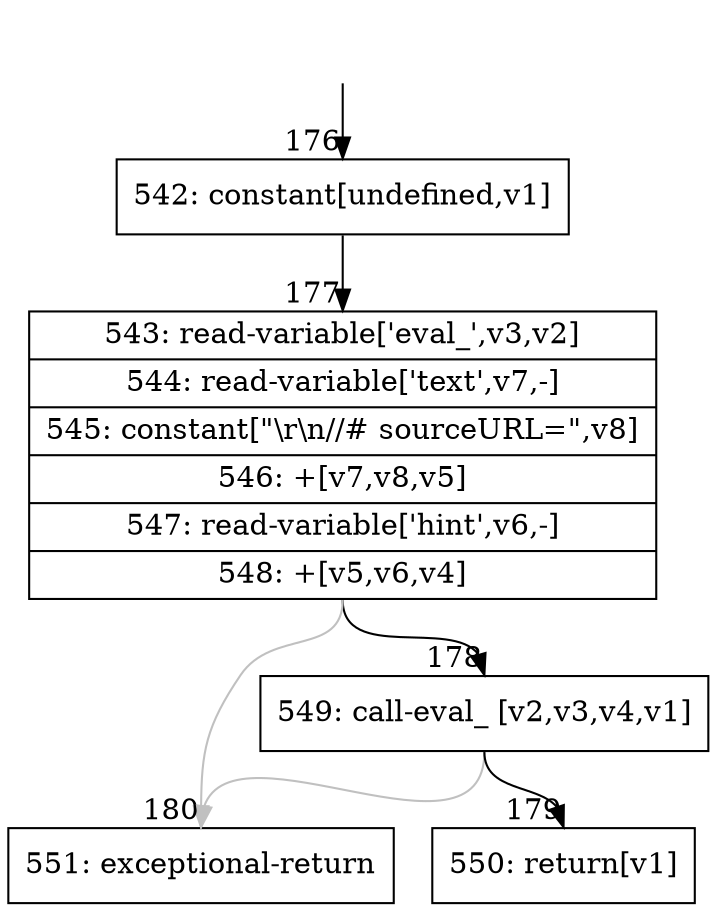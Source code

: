 digraph {
rankdir="TD"
BB_entry21[shape=none,label=""];
BB_entry21 -> BB176 [tailport=s, headport=n, headlabel="    176"]
BB176 [shape=record label="{542: constant[undefined,v1]}" ] 
BB176 -> BB177 [tailport=s, headport=n, headlabel="      177"]
BB177 [shape=record label="{543: read-variable['eval_',v3,v2]|544: read-variable['text',v7,-]|545: constant[\"\\r\\n//# sourceURL=\",v8]|546: +[v7,v8,v5]|547: read-variable['hint',v6,-]|548: +[v5,v6,v4]}" ] 
BB177 -> BB178 [tailport=s, headport=n, headlabel="      178"]
BB177 -> BB180 [tailport=s, headport=n, color=gray, headlabel="      180"]
BB178 [shape=record label="{549: call-eval_ [v2,v3,v4,v1]}" ] 
BB178 -> BB179 [tailport=s, headport=n, headlabel="      179"]
BB178 -> BB180 [tailport=s, headport=n, color=gray]
BB179 [shape=record label="{550: return[v1]}" ] 
BB180 [shape=record label="{551: exceptional-return}" ] 
//#$~ 362
}
